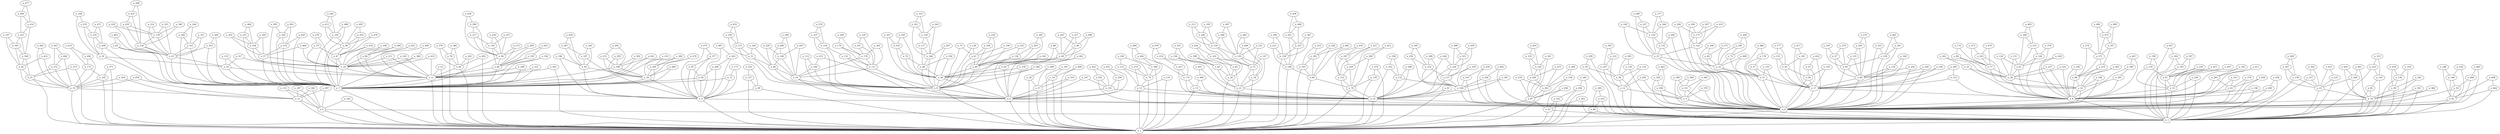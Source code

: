 graph grafoDorogovtsevMendes_500  {
n_0;
n_1;
n_2;
n_3;
n_4;
n_5;
n_6;
n_7;
n_8;
n_9;
n_10;
n_11;
n_12;
n_13;
n_14;
n_15;
n_16;
n_17;
n_18;
n_19;
n_20;
n_21;
n_22;
n_23;
n_24;
n_25;
n_26;
n_27;
n_28;
n_29;
n_30;
n_31;
n_32;
n_33;
n_34;
n_35;
n_36;
n_37;
n_38;
n_39;
n_40;
n_41;
n_42;
n_43;
n_44;
n_45;
n_46;
n_47;
n_48;
n_49;
n_50;
n_51;
n_52;
n_53;
n_54;
n_55;
n_56;
n_57;
n_58;
n_59;
n_60;
n_61;
n_62;
n_63;
n_64;
n_65;
n_66;
n_67;
n_68;
n_69;
n_70;
n_71;
n_72;
n_73;
n_74;
n_75;
n_76;
n_77;
n_78;
n_79;
n_80;
n_81;
n_82;
n_83;
n_84;
n_85;
n_86;
n_87;
n_88;
n_89;
n_90;
n_91;
n_92;
n_93;
n_94;
n_95;
n_96;
n_97;
n_98;
n_99;
n_100;
n_101;
n_102;
n_103;
n_104;
n_105;
n_106;
n_107;
n_108;
n_109;
n_110;
n_111;
n_112;
n_113;
n_114;
n_115;
n_116;
n_117;
n_118;
n_119;
n_120;
n_121;
n_122;
n_123;
n_124;
n_125;
n_126;
n_127;
n_128;
n_129;
n_130;
n_131;
n_132;
n_133;
n_134;
n_135;
n_136;
n_137;
n_138;
n_139;
n_140;
n_141;
n_142;
n_143;
n_144;
n_145;
n_146;
n_147;
n_148;
n_149;
n_150;
n_151;
n_152;
n_153;
n_154;
n_155;
n_156;
n_157;
n_158;
n_159;
n_160;
n_161;
n_162;
n_163;
n_164;
n_165;
n_166;
n_167;
n_168;
n_169;
n_170;
n_171;
n_172;
n_173;
n_174;
n_175;
n_176;
n_177;
n_178;
n_179;
n_180;
n_181;
n_182;
n_183;
n_184;
n_185;
n_186;
n_187;
n_188;
n_189;
n_190;
n_191;
n_192;
n_193;
n_194;
n_195;
n_196;
n_197;
n_198;
n_199;
n_200;
n_201;
n_202;
n_203;
n_204;
n_205;
n_206;
n_207;
n_208;
n_209;
n_210;
n_211;
n_212;
n_213;
n_214;
n_215;
n_216;
n_217;
n_218;
n_219;
n_220;
n_221;
n_222;
n_223;
n_224;
n_225;
n_226;
n_227;
n_228;
n_229;
n_230;
n_231;
n_232;
n_233;
n_234;
n_235;
n_236;
n_237;
n_238;
n_239;
n_240;
n_241;
n_242;
n_243;
n_244;
n_245;
n_246;
n_247;
n_248;
n_249;
n_250;
n_251;
n_252;
n_253;
n_254;
n_255;
n_256;
n_257;
n_258;
n_259;
n_260;
n_261;
n_262;
n_263;
n_264;
n_265;
n_266;
n_267;
n_268;
n_269;
n_270;
n_271;
n_272;
n_273;
n_274;
n_275;
n_276;
n_277;
n_278;
n_279;
n_280;
n_281;
n_282;
n_283;
n_284;
n_285;
n_286;
n_287;
n_288;
n_289;
n_290;
n_291;
n_292;
n_293;
n_294;
n_295;
n_296;
n_297;
n_298;
n_299;
n_300;
n_301;
n_302;
n_303;
n_304;
n_305;
n_306;
n_307;
n_308;
n_309;
n_310;
n_311;
n_312;
n_313;
n_314;
n_315;
n_316;
n_317;
n_318;
n_319;
n_320;
n_321;
n_322;
n_323;
n_324;
n_325;
n_326;
n_327;
n_328;
n_329;
n_330;
n_331;
n_332;
n_333;
n_334;
n_335;
n_336;
n_337;
n_338;
n_339;
n_340;
n_341;
n_342;
n_343;
n_344;
n_345;
n_346;
n_347;
n_348;
n_349;
n_350;
n_351;
n_352;
n_353;
n_354;
n_355;
n_356;
n_357;
n_358;
n_359;
n_360;
n_361;
n_362;
n_363;
n_364;
n_365;
n_366;
n_367;
n_368;
n_369;
n_370;
n_371;
n_372;
n_373;
n_374;
n_375;
n_376;
n_377;
n_378;
n_379;
n_380;
n_381;
n_382;
n_383;
n_384;
n_385;
n_386;
n_387;
n_388;
n_389;
n_390;
n_391;
n_392;
n_393;
n_394;
n_395;
n_396;
n_397;
n_398;
n_399;
n_400;
n_401;
n_402;
n_403;
n_404;
n_405;
n_406;
n_407;
n_408;
n_409;
n_410;
n_411;
n_412;
n_413;
n_414;
n_415;
n_416;
n_417;
n_418;
n_419;
n_420;
n_421;
n_422;
n_423;
n_424;
n_425;
n_426;
n_427;
n_428;
n_429;
n_430;
n_431;
n_432;
n_433;
n_434;
n_435;
n_436;
n_437;
n_438;
n_439;
n_440;
n_441;
n_442;
n_443;
n_444;
n_445;
n_446;
n_447;
n_448;
n_449;
n_450;
n_451;
n_452;
n_453;
n_454;
n_455;
n_456;
n_457;
n_458;
n_459;
n_460;
n_461;
n_462;
n_463;
n_464;
n_465;
n_466;
n_467;
n_468;
n_469;
n_470;
n_471;
n_472;
n_473;
n_474;
n_475;
n_476;
n_477;
n_478;
n_479;
n_480;
n_481;
n_482;
n_483;
n_484;
n_485;
n_486;
n_487;
n_488;
n_489;
n_490;
n_491;
n_492;
n_493;
n_494;
n_495;
n_496;
n_497;
n_498;
n_499;
n_0 -- n_1;
n_1 -- n_2;
n_2 -- n_0;
n_3 -- n_0;
n_3 -- n_1;
n_4 -- n_1;
n_4 -- n_2;
n_5 -- n_2;
n_5 -- n_0;
n_6 -- n_2;
n_6 -- n_0;
n_7 -- n_5;
n_7 -- n_2;
n_8 -- n_0;
n_8 -- n_1;
n_9 -- n_6;
n_9 -- n_2;
n_10 -- n_2;
n_10 -- n_0;
n_11 -- n_7;
n_11 -- n_2;
n_12 -- n_10;
n_12 -- n_2;
n_13 -- n_10;
n_13 -- n_2;
n_14 -- n_3;
n_14 -- n_1;
n_15 -- n_4;
n_15 -- n_2;
n_16 -- n_11;
n_16 -- n_7;
n_17 -- n_8;
n_17 -- n_0;
n_18 -- n_0;
n_18 -- n_1;
n_19 -- n_15;
n_19 -- n_2;
n_20 -- n_16;
n_20 -- n_7;
n_21 -- n_10;
n_21 -- n_2;
n_22 -- n_8;
n_22 -- n_0;
n_23 -- n_18;
n_23 -- n_1;
n_24 -- n_11;
n_24 -- n_7;
n_25 -- n_19;
n_25 -- n_2;
n_26 -- n_21;
n_26 -- n_2;
n_27 -- n_6;
n_27 -- n_2;
n_28 -- n_22;
n_28 -- n_8;
n_29 -- n_27;
n_29 -- n_2;
n_30 -- n_21;
n_30 -- n_2;
n_31 -- n_17;
n_31 -- n_0;
n_32 -- n_31;
n_32 -- n_0;
n_33 -- n_28;
n_33 -- n_8;
n_34 -- n_9;
n_34 -- n_6;
n_35 -- n_32;
n_35 -- n_0;
n_36 -- n_17;
n_36 -- n_0;
n_37 -- n_24;
n_37 -- n_7;
n_38 -- n_9;
n_38 -- n_6;
n_39 -- n_7;
n_39 -- n_5;
n_40 -- n_17;
n_40 -- n_0;
n_41 -- n_1;
n_41 -- n_2;
n_42 -- n_25;
n_42 -- n_19;
n_43 -- n_16;
n_43 -- n_7;
n_44 -- n_34;
n_44 -- n_9;
n_45 -- n_36;
n_45 -- n_17;
n_46 -- n_38;
n_46 -- n_9;
n_47 -- n_24;
n_47 -- n_7;
n_48 -- n_32;
n_48 -- n_31;
n_49 -- n_38;
n_49 -- n_9;
n_50 -- n_39;
n_50 -- n_5;
n_51 -- n_44;
n_51 -- n_9;
n_52 -- n_11;
n_52 -- n_2;
n_53 -- n_36;
n_53 -- n_0;
n_54 -- n_27;
n_54 -- n_2;
n_55 -- n_8;
n_55 -- n_1;
n_56 -- n_7;
n_56 -- n_5;
n_57 -- n_31;
n_57 -- n_17;
n_58 -- n_14;
n_58 -- n_1;
n_59 -- n_58;
n_59 -- n_1;
n_60 -- n_11;
n_60 -- n_2;
n_61 -- n_49;
n_61 -- n_9;
n_62 -- n_26;
n_62 -- n_21;
n_63 -- n_43;
n_63 -- n_7;
n_64 -- n_38;
n_64 -- n_6;
n_65 -- n_8;
n_65 -- n_0;
n_66 -- n_11;
n_66 -- n_7;
n_67 -- n_55;
n_67 -- n_1;
n_68 -- n_22;
n_68 -- n_8;
n_69 -- n_64;
n_69 -- n_6;
n_70 -- n_10;
n_70 -- n_2;
n_71 -- n_7;
n_71 -- n_5;
n_72 -- n_30;
n_72 -- n_21;
n_73 -- n_61;
n_73 -- n_9;
n_74 -- n_12;
n_74 -- n_2;
n_75 -- n_32;
n_75 -- n_0;
n_76 -- n_46;
n_76 -- n_38;
n_77 -- n_28;
n_77 -- n_22;
n_78 -- n_60;
n_78 -- n_2;
n_79 -- n_47;
n_79 -- n_24;
n_80 -- n_77;
n_80 -- n_28;
n_81 -- n_28;
n_81 -- n_8;
n_82 -- n_18;
n_82 -- n_1;
n_83 -- n_40;
n_83 -- n_0;
n_84 -- n_70;
n_84 -- n_2;
n_85 -- n_26;
n_85 -- n_21;
n_86 -- n_1;
n_86 -- n_2;
n_87 -- n_41;
n_87 -- n_2;
n_88 -- n_69;
n_88 -- n_64;
n_89 -- n_5;
n_89 -- n_2;
n_90 -- n_69;
n_90 -- n_64;
n_91 -- n_10;
n_91 -- n_2;
n_92 -- n_0;
n_92 -- n_1;
n_93 -- n_92;
n_93 -- n_0;
n_94 -- n_66;
n_94 -- n_7;
n_95 -- n_56;
n_95 -- n_5;
n_96 -- n_24;
n_96 -- n_11;
n_97 -- n_83;
n_97 -- n_40;
n_98 -- n_47;
n_98 -- n_7;
n_99 -- n_18;
n_99 -- n_1;
n_100 -- n_34;
n_100 -- n_9;
n_101 -- n_54;
n_101 -- n_2;
n_102 -- n_76;
n_102 -- n_38;
n_103 -- n_72;
n_103 -- n_30;
n_104 -- n_37;
n_104 -- n_24;
n_105 -- n_97;
n_105 -- n_83;
n_106 -- n_46;
n_106 -- n_9;
n_107 -- n_58;
n_107 -- n_14;
n_108 -- n_10;
n_108 -- n_0;
n_109 -- n_96;
n_109 -- n_11;
n_110 -- n_12;
n_110 -- n_2;
n_111 -- n_34;
n_111 -- n_6;
n_112 -- n_100;
n_112 -- n_9;
n_113 -- n_74;
n_113 -- n_12;
n_114 -- n_58;
n_114 -- n_14;
n_115 -- n_51;
n_115 -- n_9;
n_116 -- n_35;
n_116 -- n_0;
n_117 -- n_106;
n_117 -- n_46;
n_118 -- n_40;
n_118 -- n_17;
n_119 -- n_16;
n_119 -- n_7;
n_120 -- n_81;
n_120 -- n_28;
n_121 -- n_81;
n_121 -- n_28;
n_122 -- n_35;
n_122 -- n_0;
n_123 -- n_70;
n_123 -- n_10;
n_124 -- n_103;
n_124 -- n_72;
n_125 -- n_83;
n_125 -- n_40;
n_126 -- n_61;
n_126 -- n_9;
n_127 -- n_89;
n_127 -- n_2;
n_128 -- n_43;
n_128 -- n_7;
n_129 -- n_94;
n_129 -- n_66;
n_130 -- n_117;
n_130 -- n_106;
n_131 -- n_111;
n_131 -- n_6;
n_132 -- n_108;
n_132 -- n_10;
n_133 -- n_15;
n_133 -- n_4;
n_134 -- n_49;
n_134 -- n_9;
n_135 -- n_67;
n_135 -- n_55;
n_136 -- n_99;
n_136 -- n_1;
n_137 -- n_108;
n_137 -- n_10;
n_138 -- n_23;
n_138 -- n_1;
n_139 -- n_70;
n_139 -- n_2;
n_140 -- n_44;
n_140 -- n_34;
n_141 -- n_6;
n_141 -- n_0;
n_142 -- n_41;
n_142 -- n_2;
n_143 -- n_36;
n_143 -- n_17;
n_144 -- n_81;
n_144 -- n_8;
n_145 -- n_82;
n_145 -- n_1;
n_146 -- n_93;
n_146 -- n_92;
n_147 -- n_72;
n_147 -- n_21;
n_148 -- n_84;
n_148 -- n_2;
n_149 -- n_113;
n_149 -- n_74;
n_150 -- n_58;
n_150 -- n_1;
n_151 -- n_45;
n_151 -- n_17;
n_152 -- n_37;
n_152 -- n_7;
n_153 -- n_17;
n_153 -- n_8;
n_154 -- n_131;
n_154 -- n_6;
n_155 -- n_31;
n_155 -- n_0;
n_156 -- n_38;
n_156 -- n_6;
n_157 -- n_23;
n_157 -- n_1;
n_158 -- n_148;
n_158 -- n_2;
n_159 -- n_116;
n_159 -- n_35;
n_160 -- n_118;
n_160 -- n_17;
n_161 -- n_43;
n_161 -- n_7;
n_162 -- n_85;
n_162 -- n_26;
n_163 -- n_84;
n_163 -- n_2;
n_164 -- n_61;
n_164 -- n_49;
n_165 -- n_19;
n_165 -- n_2;
n_166 -- n_124;
n_166 -- n_72;
n_167 -- n_102;
n_167 -- n_38;
n_168 -- n_42;
n_168 -- n_25;
n_169 -- n_159;
n_169 -- n_35;
n_170 -- n_111;
n_170 -- n_34;
n_171 -- n_122;
n_171 -- n_0;
n_172 -- n_165;
n_172 -- n_19;
n_173 -- n_71;
n_173 -- n_5;
n_174 -- n_80;
n_174 -- n_77;
n_175 -- n_13;
n_175 -- n_10;
n_176 -- n_57;
n_176 -- n_31;
n_177 -- n_151;
n_177 -- n_45;
n_178 -- n_128;
n_178 -- n_43;
n_179 -- n_170;
n_179 -- n_111;
n_180 -- n_75;
n_180 -- n_32;
n_181 -- n_130;
n_181 -- n_106;
n_182 -- n_168;
n_182 -- n_42;
n_183 -- n_163;
n_183 -- n_84;
n_184 -- n_22;
n_184 -- n_0;
n_185 -- n_68;
n_185 -- n_8;
n_186 -- n_50;
n_186 -- n_5;
n_187 -- n_50;
n_187 -- n_5;
n_188 -- n_146;
n_188 -- n_92;
n_189 -- n_161;
n_189 -- n_7;
n_190 -- n_61;
n_190 -- n_49;
n_191 -- n_170;
n_191 -- n_111;
n_192 -- n_98;
n_192 -- n_7;
n_193 -- n_67;
n_193 -- n_1;
n_194 -- n_62;
n_194 -- n_21;
n_195 -- n_66;
n_195 -- n_11;
n_196 -- n_8;
n_196 -- n_1;
n_197 -- n_182;
n_197 -- n_42;
n_198 -- n_39;
n_198 -- n_7;
n_199 -- n_135;
n_199 -- n_55;
n_200 -- n_56;
n_200 -- n_5;
n_201 -- n_90;
n_201 -- n_69;
n_202 -- n_87;
n_202 -- n_2;
n_203 -- n_104;
n_203 -- n_37;
n_204 -- n_40;
n_204 -- n_0;
n_205 -- n_39;
n_205 -- n_7;
n_206 -- n_142;
n_206 -- n_2;
n_207 -- n_15;
n_207 -- n_4;
n_208 -- n_20;
n_208 -- n_7;
n_209 -- n_8;
n_209 -- n_0;
n_210 -- n_183;
n_210 -- n_163;
n_211 -- n_24;
n_211 -- n_11;
n_212 -- n_100;
n_212 -- n_9;
n_213 -- n_166;
n_213 -- n_124;
n_214 -- n_145;
n_214 -- n_1;
n_215 -- n_198;
n_215 -- n_39;
n_216 -- n_137;
n_216 -- n_108;
n_217 -- n_129;
n_217 -- n_94;
n_218 -- n_202;
n_218 -- n_87;
n_219 -- n_68;
n_219 -- n_22;
n_220 -- n_178;
n_220 -- n_43;
n_221 -- n_158;
n_221 -- n_148;
n_222 -- n_107;
n_222 -- n_14;
n_223 -- n_158;
n_223 -- n_148;
n_224 -- n_137;
n_224 -- n_10;
n_225 -- n_86;
n_225 -- n_1;
n_226 -- n_140;
n_226 -- n_44;
n_227 -- n_159;
n_227 -- n_35;
n_228 -- n_183;
n_228 -- n_84;
n_229 -- n_67;
n_229 -- n_55;
n_230 -- n_24;
n_230 -- n_11;
n_231 -- n_144;
n_231 -- n_81;
n_232 -- n_23;
n_232 -- n_1;
n_233 -- n_205;
n_233 -- n_7;
n_234 -- n_216;
n_234 -- n_108;
n_235 -- n_208;
n_235 -- n_20;
n_236 -- n_164;
n_236 -- n_49;
n_237 -- n_154;
n_237 -- n_6;
n_238 -- n_123;
n_238 -- n_70;
n_239 -- n_83;
n_239 -- n_0;
n_240 -- n_125;
n_240 -- n_40;
n_241 -- n_45;
n_241 -- n_17;
n_242 -- n_60;
n_242 -- n_11;
n_243 -- n_4;
n_243 -- n_2;
n_244 -- n_189;
n_244 -- n_161;
n_245 -- n_77;
n_245 -- n_22;
n_246 -- n_206;
n_246 -- n_2;
n_247 -- n_141;
n_247 -- n_6;
n_248 -- n_227;
n_248 -- n_35;
n_249 -- n_55;
n_249 -- n_1;
n_250 -- n_152;
n_250 -- n_7;
n_251 -- n_182;
n_251 -- n_168;
n_252 -- n_127;
n_252 -- n_89;
n_253 -- n_239;
n_253 -- n_0;
n_254 -- n_136;
n_254 -- n_99;
n_255 -- n_235;
n_255 -- n_20;
n_256 -- n_129;
n_256 -- n_94;
n_257 -- n_28;
n_257 -- n_8;
n_258 -- n_146;
n_258 -- n_92;
n_259 -- n_178;
n_259 -- n_128;
n_260 -- n_116;
n_260 -- n_0;
n_261 -- n_223;
n_261 -- n_148;
n_262 -- n_33;
n_262 -- n_28;
n_263 -- n_41;
n_263 -- n_1;
n_264 -- n_224;
n_264 -- n_10;
n_265 -- n_200;
n_265 -- n_5;
n_266 -- n_159;
n_266 -- n_116;
n_267 -- n_106;
n_267 -- n_9;
n_268 -- n_124;
n_268 -- n_103;
n_269 -- n_179;
n_269 -- n_170;
n_270 -- n_97;
n_270 -- n_83;
n_271 -- n_219;
n_271 -- n_68;
n_272 -- n_25;
n_272 -- n_19;
n_273 -- n_94;
n_273 -- n_66;
n_274 -- n_271;
n_274 -- n_68;
n_275 -- n_104;
n_275 -- n_24;
n_276 -- n_237;
n_276 -- n_154;
n_277 -- n_266;
n_277 -- n_159;
n_278 -- n_79;
n_278 -- n_24;
n_279 -- n_240;
n_279 -- n_40;
n_280 -- n_140;
n_280 -- n_34;
n_281 -- n_99;
n_281 -- n_18;
n_282 -- n_104;
n_282 -- n_37;
n_283 -- n_65;
n_283 -- n_8;
n_284 -- n_171;
n_284 -- n_0;
n_285 -- n_23;
n_285 -- n_18;
n_286 -- n_48;
n_286 -- n_32;
n_287 -- n_187;
n_287 -- n_50;
n_288 -- n_29;
n_288 -- n_27;
n_289 -- n_216;
n_289 -- n_108;
n_290 -- n_221;
n_290 -- n_158;
n_291 -- n_141;
n_291 -- n_0;
n_292 -- n_215;
n_292 -- n_198;
n_293 -- n_14;
n_293 -- n_3;
n_294 -- n_171;
n_294 -- n_122;
n_295 -- n_198;
n_295 -- n_39;
n_296 -- n_3;
n_296 -- n_0;
n_297 -- n_238;
n_297 -- n_123;
n_298 -- n_11;
n_298 -- n_7;
n_299 -- n_59;
n_299 -- n_1;
n_300 -- n_205;
n_300 -- n_39;
n_301 -- n_18;
n_301 -- n_1;
n_302 -- n_157;
n_302 -- n_23;
n_303 -- n_225;
n_303 -- n_86;
n_304 -- n_38;
n_304 -- n_9;
n_305 -- n_234;
n_305 -- n_216;
n_306 -- n_202;
n_306 -- n_87;
n_307 -- n_171;
n_307 -- n_122;
n_308 -- n_96;
n_308 -- n_24;
n_309 -- n_238;
n_309 -- n_70;
n_310 -- n_27;
n_310 -- n_6;
n_311 -- n_3;
n_311 -- n_0;
n_312 -- n_103;
n_312 -- n_72;
n_313 -- n_25;
n_313 -- n_2;
n_314 -- n_178;
n_314 -- n_43;
n_315 -- n_214;
n_315 -- n_145;
n_316 -- n_136;
n_316 -- n_1;
n_317 -- n_16;
n_317 -- n_11;
n_318 -- n_191;
n_318 -- n_111;
n_319 -- n_108;
n_319 -- n_0;
n_320 -- n_306;
n_320 -- n_87;
n_321 -- n_224;
n_321 -- n_137;
n_322 -- n_28;
n_322 -- n_8;
n_323 -- n_178;
n_323 -- n_43;
n_324 -- n_51;
n_324 -- n_44;
n_325 -- n_194;
n_325 -- n_62;
n_326 -- n_40;
n_326 -- n_0;
n_327 -- n_90;
n_327 -- n_69;
n_328 -- n_296;
n_328 -- n_0;
n_329 -- n_137;
n_329 -- n_108;
n_330 -- n_115;
n_330 -- n_51;
n_331 -- n_11;
n_331 -- n_7;
n_332 -- n_132;
n_332 -- n_10;
n_333 -- n_65;
n_333 -- n_0;
n_334 -- n_40;
n_334 -- n_17;
n_335 -- n_320;
n_335 -- n_306;
n_336 -- n_202;
n_336 -- n_87;
n_337 -- n_129;
n_337 -- n_94;
n_338 -- n_332;
n_338 -- n_132;
n_339 -- n_102;
n_339 -- n_38;
n_340 -- n_311;
n_340 -- n_0;
n_341 -- n_320;
n_341 -- n_87;
n_342 -- n_170;
n_342 -- n_111;
n_343 -- n_49;
n_343 -- n_38;
n_344 -- n_193;
n_344 -- n_1;
n_345 -- n_187;
n_345 -- n_50;
n_346 -- n_15;
n_346 -- n_4;
n_347 -- n_138;
n_347 -- n_23;
n_348 -- n_255;
n_348 -- n_20;
n_349 -- n_280;
n_349 -- n_34;
n_350 -- n_283;
n_350 -- n_8;
n_351 -- n_161;
n_351 -- n_43;
n_352 -- n_134;
n_352 -- n_9;
n_353 -- n_181;
n_353 -- n_130;
n_354 -- n_141;
n_354 -- n_6;
n_355 -- n_43;
n_355 -- n_7;
n_356 -- n_46;
n_356 -- n_38;
n_357 -- n_271;
n_357 -- n_219;
n_358 -- n_66;
n_358 -- n_7;
n_359 -- n_166;
n_359 -- n_124;
n_360 -- n_231;
n_360 -- n_81;
n_361 -- n_239;
n_361 -- n_0;
n_362 -- n_68;
n_362 -- n_22;
n_363 -- n_134;
n_363 -- n_49;
n_364 -- n_108;
n_364 -- n_0;
n_365 -- n_130;
n_365 -- n_106;
n_366 -- n_24;
n_366 -- n_7;
n_367 -- n_223;
n_367 -- n_158;
n_368 -- n_132;
n_368 -- n_10;
n_369 -- n_347;
n_369 -- n_138;
n_370 -- n_78;
n_370 -- n_60;
n_371 -- n_165;
n_371 -- n_2;
n_372 -- n_74;
n_372 -- n_12;
n_373 -- n_245;
n_373 -- n_77;
n_374 -- n_139;
n_374 -- n_2;
n_375 -- n_48;
n_375 -- n_32;
n_376 -- n_144;
n_376 -- n_8;
n_377 -- n_95;
n_377 -- n_5;
n_378 -- n_3;
n_378 -- n_0;
n_379 -- n_65;
n_379 -- n_0;
n_380 -- n_178;
n_380 -- n_128;
n_381 -- n_22;
n_381 -- n_8;
n_382 -- n_198;
n_382 -- n_7;
n_383 -- n_153;
n_383 -- n_17;
n_384 -- n_18;
n_384 -- n_0;
n_385 -- n_150;
n_385 -- n_58;
n_386 -- n_78;
n_386 -- n_60;
n_387 -- n_15;
n_387 -- n_4;
n_388 -- n_321;
n_388 -- n_224;
n_389 -- n_336;
n_389 -- n_202;
n_390 -- n_217;
n_390 -- n_94;
n_391 -- n_108;
n_391 -- n_10;
n_392 -- n_363;
n_392 -- n_49;
n_393 -- n_222;
n_393 -- n_107;
n_394 -- n_311;
n_394 -- n_3;
n_395 -- n_250;
n_395 -- n_7;
n_396 -- n_74;
n_396 -- n_2;
n_397 -- n_193;
n_397 -- n_67;
n_398 -- n_62;
n_398 -- n_26;
n_399 -- n_381;
n_399 -- n_8;
n_400 -- n_39;
n_400 -- n_7;
n_401 -- n_198;
n_401 -- n_7;
n_402 -- n_360;
n_402 -- n_231;
n_403 -- n_335;
n_403 -- n_320;
n_404 -- n_272;
n_404 -- n_19;
n_405 -- n_364;
n_405 -- n_0;
n_406 -- n_172;
n_406 -- n_19;
n_407 -- n_268;
n_407 -- n_103;
n_408 -- n_261;
n_408 -- n_223;
n_409 -- n_54;
n_409 -- n_2;
n_410 -- n_53;
n_410 -- n_0;
n_411 -- n_283;
n_411 -- n_8;
n_412 -- n_232;
n_412 -- n_23;
n_413 -- n_192;
n_413 -- n_98;
n_414 -- n_406;
n_414 -- n_172;
n_415 -- n_67;
n_415 -- n_55;
n_416 -- n_251;
n_416 -- n_168;
n_417 -- n_241;
n_417 -- n_17;
n_418 -- n_47;
n_418 -- n_24;
n_419 -- n_98;
n_419 -- n_47;
n_420 -- n_413;
n_420 -- n_192;
n_421 -- n_309;
n_421 -- n_70;
n_422 -- n_96;
n_422 -- n_11;
n_423 -- n_171;
n_423 -- n_122;
n_424 -- n_285;
n_424 -- n_18;
n_425 -- n_291;
n_425 -- n_141;
n_426 -- n_162;
n_426 -- n_85;
n_427 -- n_175;
n_427 -- n_10;
n_428 -- n_81;
n_428 -- n_8;
n_429 -- n_287;
n_429 -- n_50;
n_430 -- n_65;
n_430 -- n_0;
n_431 -- n_354;
n_431 -- n_6;
n_432 -- n_259;
n_432 -- n_128;
n_433 -- n_24;
n_433 -- n_11;
n_434 -- n_319;
n_434 -- n_0;
n_435 -- n_297;
n_435 -- n_123;
n_436 -- n_209;
n_436 -- n_0;
n_437 -- n_297;
n_437 -- n_123;
n_438 -- n_408;
n_438 -- n_261;
n_439 -- n_321;
n_439 -- n_224;
n_440 -- n_416;
n_440 -- n_251;
n_441 -- n_11;
n_441 -- n_2;
n_442 -- n_396;
n_442 -- n_74;
n_443 -- n_404;
n_443 -- n_272;
n_444 -- n_355;
n_444 -- n_7;
n_445 -- n_311;
n_445 -- n_3;
n_446 -- n_13;
n_446 -- n_10;
n_447 -- n_140;
n_447 -- n_34;
n_448 -- n_103;
n_448 -- n_30;
n_449 -- n_180;
n_449 -- n_75;
n_450 -- n_152;
n_450 -- n_7;
n_451 -- n_446;
n_451 -- n_10;
n_452 -- n_195;
n_452 -- n_66;
n_453 -- n_330;
n_453 -- n_115;
n_454 -- n_19;
n_454 -- n_15;
n_455 -- n_42;
n_455 -- n_19;
n_456 -- n_390;
n_456 -- n_94;
n_457 -- n_344;
n_457 -- n_1;
n_458 -- n_94;
n_458 -- n_66;
n_459 -- n_19;
n_459 -- n_15;
n_460 -- n_275;
n_460 -- n_104;
n_461 -- n_285;
n_461 -- n_18;
n_462 -- n_328;
n_462 -- n_296;
n_463 -- n_63;
n_463 -- n_43;
n_464 -- n_92;
n_464 -- n_1;
n_465 -- n_361;
n_465 -- n_239;
n_466 -- n_37;
n_466 -- n_24;
n_467 -- n_399;
n_467 -- n_8;
n_468 -- n_464;
n_468 -- n_92;
n_469 -- n_366;
n_469 -- n_24;
n_470 -- n_245;
n_470 -- n_77;
n_471 -- n_235;
n_471 -- n_208;
n_472 -- n_357;
n_472 -- n_271;
n_473 -- n_306;
n_473 -- n_202;
n_474 -- n_427;
n_474 -- n_175;
n_475 -- n_377;
n_475 -- n_5;
n_476 -- n_98;
n_476 -- n_47;
n_477 -- n_440;
n_477 -- n_416;
n_478 -- n_474;
n_478 -- n_175;
n_479 -- n_205;
n_479 -- n_39;
n_480 -- n_93;
n_480 -- n_0;
n_481 -- n_64;
n_481 -- n_6;
n_482 -- n_480;
n_482 -- n_0;
n_483 -- n_448;
n_483 -- n_103;
n_484 -- n_442;
n_484 -- n_396;
n_485 -- n_183;
n_485 -- n_84;
n_486 -- n_176;
n_486 -- n_31;
n_487 -- n_265;
n_487 -- n_5;
n_488 -- n_192;
n_488 -- n_7;
n_489 -- n_32;
n_489 -- n_31;
n_490 -- n_87;
n_490 -- n_41;
n_491 -- n_250;
n_491 -- n_152;
n_492 -- n_60;
n_492 -- n_2;
n_493 -- n_455;
n_493 -- n_19;
n_494 -- n_432;
n_494 -- n_128;
n_495 -- n_419;
n_495 -- n_98;
n_496 -- n_472;
n_496 -- n_271;
n_497 -- n_67;
n_497 -- n_1;
n_498 -- n_90;
n_498 -- n_69;
n_499 -- n_472;
n_499 -- n_357;
}